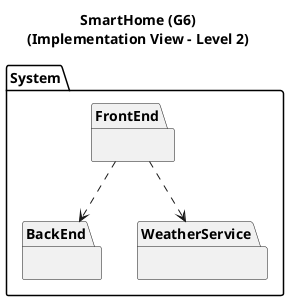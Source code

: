 @startuml
'https://plantuml.com/class-diagram

title SmartHome (G6)\n(Implementation View - Level 2)

package System as S{
package BackEnd as B{
}
package FrontEnd as F{
}
package WeatherService as W{
}
}

F..>B
F..>W

@enduml